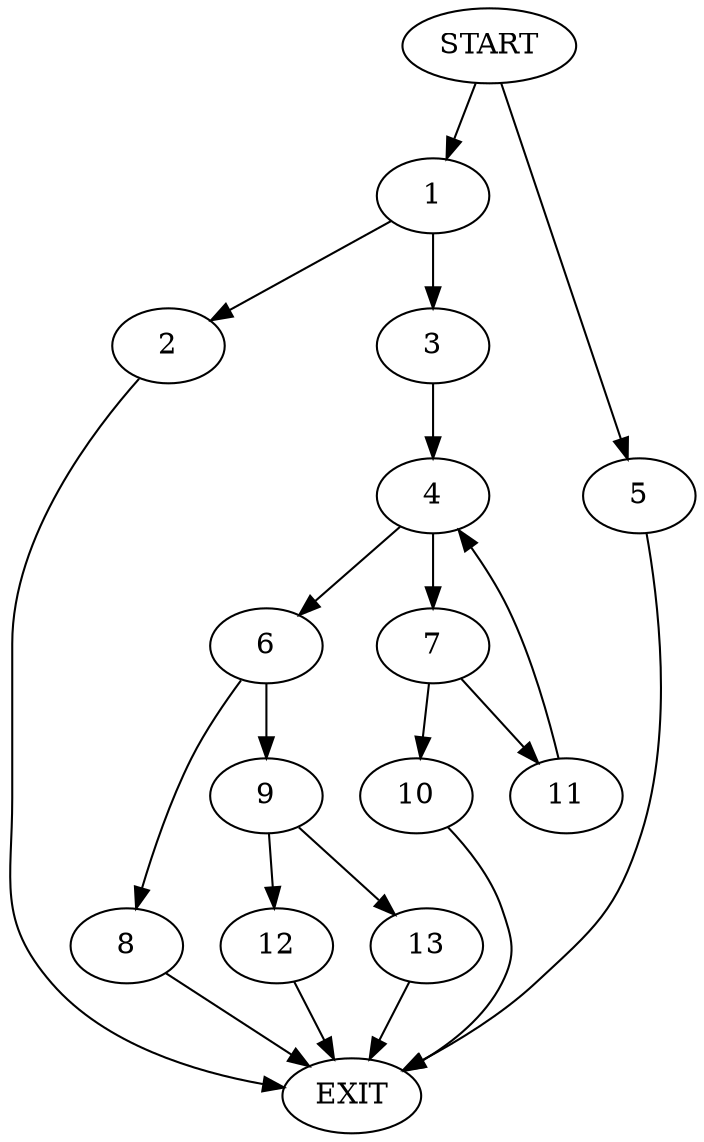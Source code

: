 digraph {
0 [label="START"]
14 [label="EXIT"]
0 -> 1
1 -> 2
1 -> 3
2 -> 14
3 -> 4
0 -> 5
5 -> 14
4 -> 6
4 -> 7
6 -> 8
6 -> 9
7 -> 10
7 -> 11
10 -> 14
11 -> 4
8 -> 14
9 -> 12
9 -> 13
12 -> 14
13 -> 14
}
